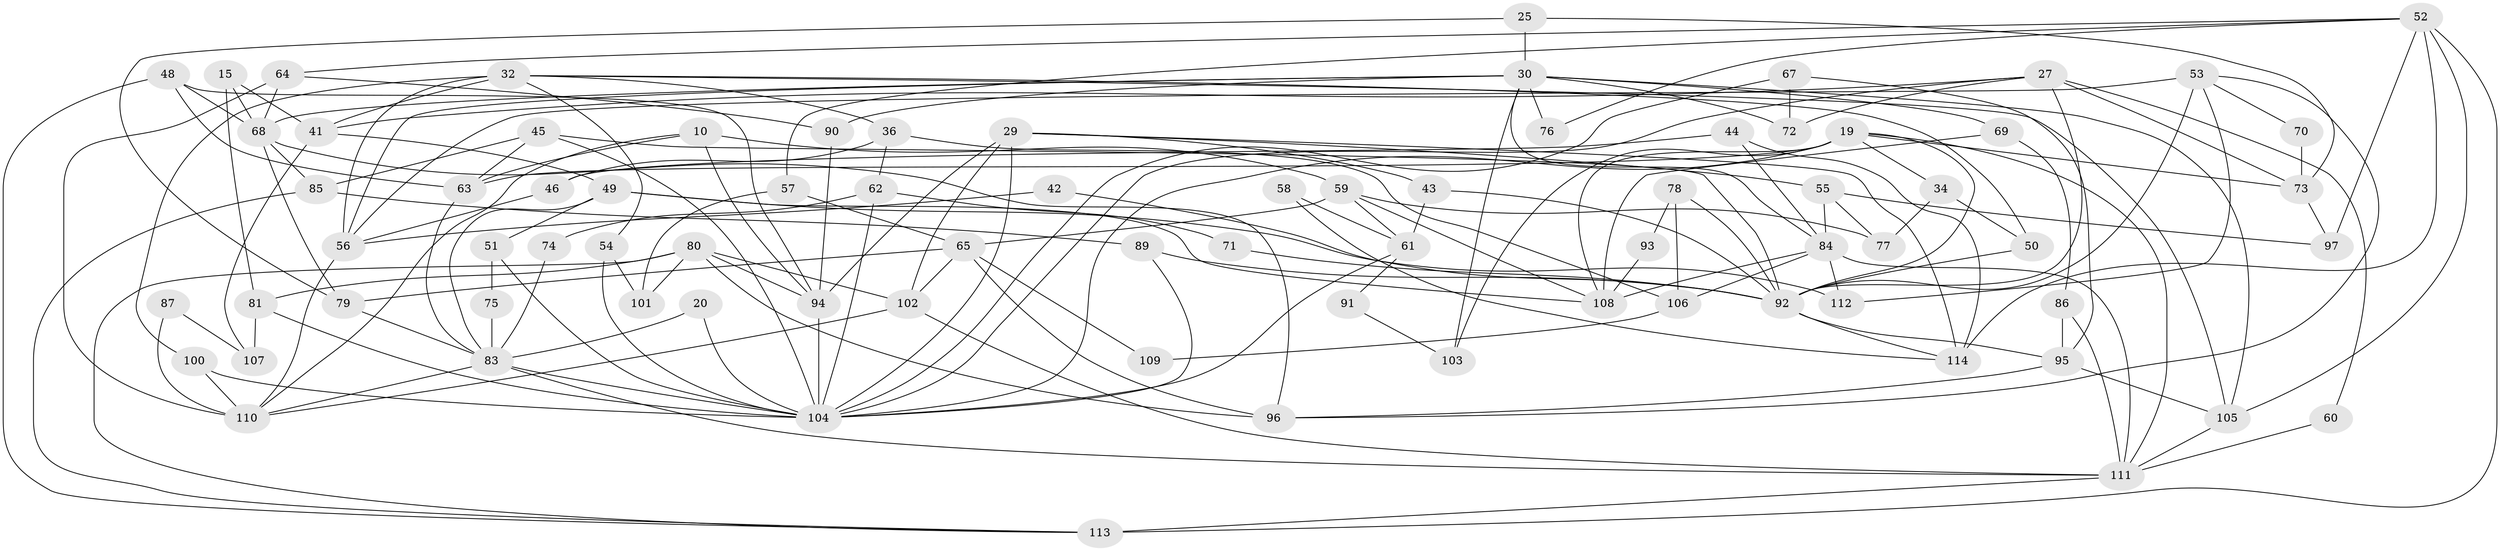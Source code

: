 // original degree distribution, {3: 0.32456140350877194, 4: 0.2719298245614035, 6: 0.07017543859649122, 5: 0.15789473684210525, 7: 0.043859649122807015, 8: 0.02631578947368421, 2: 0.10526315789473684}
// Generated by graph-tools (version 1.1) at 2025/54/03/04/25 21:54:58]
// undirected, 79 vertices, 173 edges
graph export_dot {
graph [start="1"]
  node [color=gray90,style=filled];
  10;
  15;
  19 [super="+3"];
  20;
  25;
  27;
  29;
  30 [super="+5+21+28"];
  32 [super="+7"];
  34;
  36;
  41;
  42;
  43;
  44;
  45;
  46;
  48;
  49 [super="+22"];
  50;
  51;
  52 [super="+4"];
  53 [super="+26"];
  54;
  55;
  56 [super="+24+37"];
  57 [super="+8"];
  58;
  59;
  60;
  61;
  62;
  63 [super="+47"];
  64 [super="+31"];
  65 [super="+11+12"];
  67;
  68 [super="+13"];
  69;
  70;
  71;
  72;
  73;
  74;
  75;
  76;
  77;
  78;
  79;
  80 [super="+9+17"];
  81 [super="+66"];
  83 [super="+82"];
  84 [super="+16"];
  85 [super="+23"];
  86;
  87;
  89;
  90;
  91;
  92 [super="+33"];
  93;
  94 [super="+88"];
  95;
  96;
  97;
  100;
  101;
  102 [super="+40"];
  103;
  104 [super="+98+99+18+2"];
  105;
  106;
  107;
  108 [super="+6+35"];
  109;
  110 [super="+39+38"];
  111 [super="+14"];
  112;
  113 [super="+1"];
  114;
  10 -- 59;
  10 -- 63;
  10 -- 110;
  10 -- 94;
  15 -- 68;
  15 -- 81;
  15 -- 41;
  19 -- 92;
  19 -- 34;
  19 -- 103;
  19 -- 108;
  19 -- 73;
  19 -- 111;
  19 -- 63 [weight=2];
  19 -- 104;
  20 -- 83 [weight=2];
  20 -- 104;
  25 -- 73;
  25 -- 79;
  25 -- 30;
  27 -- 92 [weight=2];
  27 -- 41;
  27 -- 60;
  27 -- 72;
  27 -- 73;
  27 -- 104;
  29 -- 102 [weight=2];
  29 -- 43;
  29 -- 55;
  29 -- 114;
  29 -- 104;
  29 -- 94;
  30 -- 105;
  30 -- 84;
  30 -- 68 [weight=2];
  30 -- 69 [weight=2];
  30 -- 76 [weight=2];
  30 -- 90;
  30 -- 103;
  30 -- 72;
  30 -- 56;
  32 -- 105;
  32 -- 56 [weight=2];
  32 -- 100;
  32 -- 50;
  32 -- 36;
  32 -- 54;
  32 -- 41;
  34 -- 77;
  34 -- 50;
  36 -- 62;
  36 -- 46;
  36 -- 106;
  41 -- 49;
  41 -- 107;
  42 -- 92;
  42 -- 56;
  43 -- 92;
  43 -- 61;
  44 -- 114;
  44 -- 84;
  44 -- 46;
  45 -- 63;
  45 -- 92;
  45 -- 85;
  45 -- 104;
  46 -- 56;
  48 -- 68;
  48 -- 94;
  48 -- 113;
  48 -- 63;
  49 -- 112;
  49 -- 51;
  49 -- 83;
  49 -- 108;
  50 -- 92;
  51 -- 104;
  51 -- 75;
  52 -- 114;
  52 -- 76;
  52 -- 97;
  52 -- 105;
  52 -- 113 [weight=2];
  52 -- 64;
  52 -- 57;
  53 -- 112;
  53 -- 56;
  53 -- 96;
  53 -- 92;
  53 -- 70;
  54 -- 101;
  54 -- 104;
  55 -- 77;
  55 -- 97;
  55 -- 84;
  56 -- 110 [weight=2];
  57 -- 65;
  57 -- 101;
  58 -- 114;
  58 -- 61;
  59 -- 61;
  59 -- 65;
  59 -- 77;
  59 -- 108;
  60 -- 111;
  61 -- 91;
  61 -- 104;
  62 -- 71;
  62 -- 74;
  62 -- 104;
  63 -- 83;
  64 -- 110 [weight=3];
  64 -- 90;
  64 -- 68;
  65 -- 109;
  65 -- 96;
  65 -- 79;
  65 -- 102;
  67 -- 72;
  67 -- 95;
  67 -- 104;
  68 -- 79;
  68 -- 96;
  68 -- 85 [weight=2];
  69 -- 86;
  69 -- 108;
  70 -- 73;
  71 -- 92 [weight=2];
  73 -- 97;
  74 -- 83;
  75 -- 83 [weight=2];
  78 -- 106;
  78 -- 93;
  78 -- 92;
  79 -- 83;
  80 -- 94;
  80 -- 113;
  80 -- 81 [weight=2];
  80 -- 101;
  80 -- 96;
  80 -- 102 [weight=2];
  81 -- 104;
  81 -- 107;
  83 -- 110;
  83 -- 111;
  83 -- 104;
  84 -- 108 [weight=2];
  84 -- 111;
  84 -- 112;
  84 -- 106;
  85 -- 113;
  85 -- 89;
  86 -- 95;
  86 -- 111;
  87 -- 107;
  87 -- 110;
  89 -- 92;
  89 -- 104;
  90 -- 94;
  91 -- 103;
  92 -- 114;
  92 -- 95;
  93 -- 108;
  94 -- 104 [weight=2];
  95 -- 96;
  95 -- 105;
  100 -- 110;
  100 -- 104;
  102 -- 111;
  102 -- 110;
  105 -- 111;
  106 -- 109;
  111 -- 113;
}
